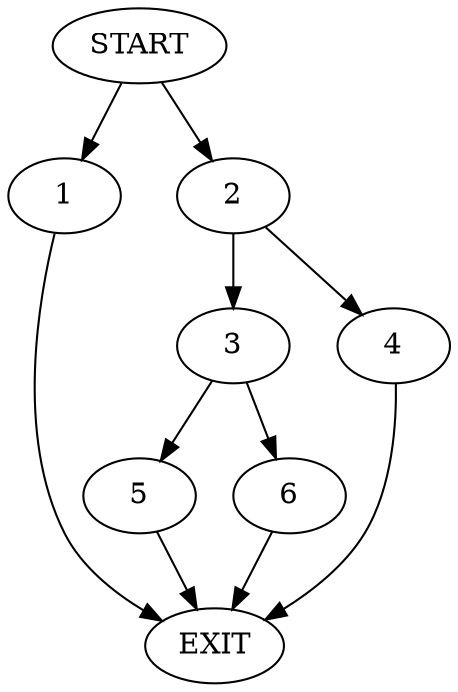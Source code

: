 digraph {
0 [label="START"]
7 [label="EXIT"]
0 -> 1
1 -> 7
0 -> 2
2 -> 3
2 -> 4
4 -> 7
3 -> 5
3 -> 6
5 -> 7
6 -> 7
}
